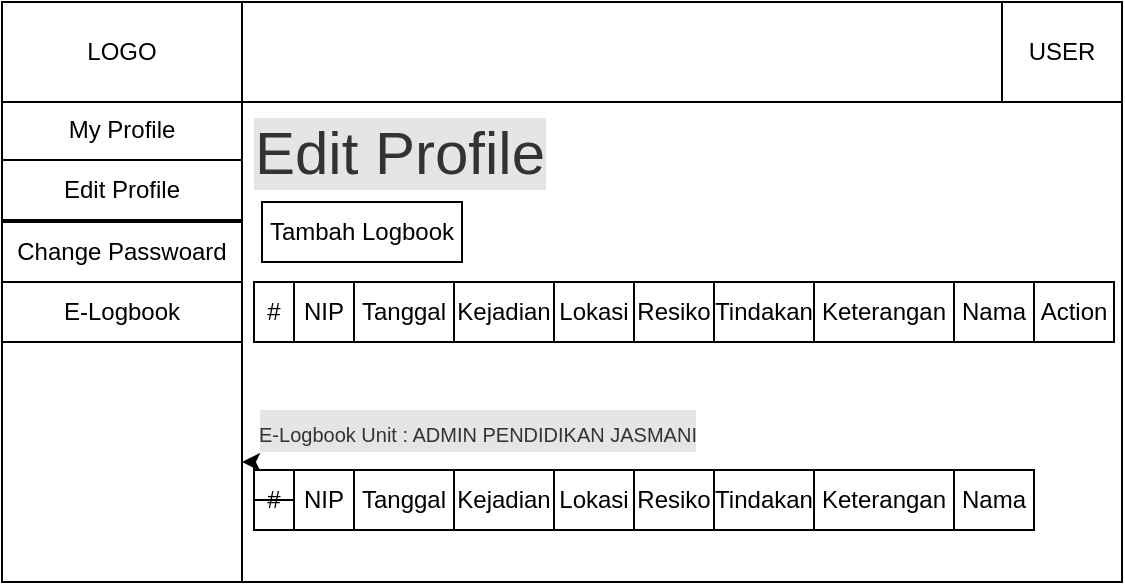<mxfile version="24.6.5" type="github">
  <diagram name="Halaman-1" id="FW_UVHVF705S-B_2DE4Q">
    <mxGraphModel dx="880" dy="478" grid="1" gridSize="10" guides="1" tooltips="1" connect="1" arrows="1" fold="1" page="1" pageScale="1" pageWidth="827" pageHeight="1169" math="0" shadow="0">
      <root>
        <mxCell id="0" />
        <mxCell id="1" parent="0" />
        <mxCell id="0r41IMN5P469bX18AhKQ-10" value="" style="rounded=0;whiteSpace=wrap;html=1;" vertex="1" parent="1">
          <mxGeometry x="40" y="40" width="560" height="170" as="geometry" />
        </mxCell>
        <mxCell id="0r41IMN5P469bX18AhKQ-3" value="My Profile" style="rounded=0;whiteSpace=wrap;html=1;" vertex="1" parent="1">
          <mxGeometry x="40" y="89" width="120" height="30" as="geometry" />
        </mxCell>
        <mxCell id="0r41IMN5P469bX18AhKQ-4" value="Edit Profile" style="rounded=0;whiteSpace=wrap;html=1;" vertex="1" parent="1">
          <mxGeometry x="40" y="119" width="120" height="30" as="geometry" />
        </mxCell>
        <mxCell id="0r41IMN5P469bX18AhKQ-5" value="Change Passwoard" style="rounded=0;whiteSpace=wrap;html=1;" vertex="1" parent="1">
          <mxGeometry x="40" y="150" width="120" height="30" as="geometry" />
        </mxCell>
        <mxCell id="0r41IMN5P469bX18AhKQ-6" value="E-Logbook" style="rounded=0;whiteSpace=wrap;html=1;" vertex="1" parent="1">
          <mxGeometry x="40" y="180" width="120" height="30" as="geometry" />
        </mxCell>
        <mxCell id="0r41IMN5P469bX18AhKQ-7" value="LOGO" style="rounded=0;whiteSpace=wrap;html=1;" vertex="1" parent="1">
          <mxGeometry x="40" y="40" width="120" height="50" as="geometry" />
        </mxCell>
        <mxCell id="0r41IMN5P469bX18AhKQ-8" value="USER" style="rounded=0;whiteSpace=wrap;html=1;" vertex="1" parent="1">
          <mxGeometry x="540" y="40" width="60" height="50" as="geometry" />
        </mxCell>
        <mxCell id="0r41IMN5P469bX18AhKQ-9" value="" style="rounded=0;whiteSpace=wrap;html=1;" vertex="1" parent="1">
          <mxGeometry x="160" y="90" width="440" height="240" as="geometry" />
        </mxCell>
        <mxCell id="0r41IMN5P469bX18AhKQ-12" value="&lt;h2 style=&quot;box-sizing: border-box; margin: 0px; padding: 0px; font-family: Poppins, sans-serif; font-weight: 400; line-height: 1.2; color: rgb(51, 51, 51); font-size: 30px; text-transform: capitalize; text-align: left; background-color: rgb(229, 229, 229);&quot; class=&quot;title-1&quot;&gt;Edit Profile&lt;/h2&gt;" style="text;html=1;align=center;verticalAlign=middle;whiteSpace=wrap;rounded=0;" vertex="1" parent="1">
          <mxGeometry x="159" y="100" width="160" height="30" as="geometry" />
        </mxCell>
        <mxCell id="0r41IMN5P469bX18AhKQ-13" value="Tambah Logbook" style="rounded=0;whiteSpace=wrap;html=1;" vertex="1" parent="1">
          <mxGeometry x="170" y="140" width="100" height="30" as="geometry" />
        </mxCell>
        <mxCell id="0r41IMN5P469bX18AhKQ-14" value="#" style="rounded=0;whiteSpace=wrap;html=1;" vertex="1" parent="1">
          <mxGeometry x="166" y="180" width="20" height="30" as="geometry" />
        </mxCell>
        <mxCell id="0r41IMN5P469bX18AhKQ-15" value="Tindakan" style="rounded=0;whiteSpace=wrap;html=1;" vertex="1" parent="1">
          <mxGeometry x="396" y="180" width="50" height="30" as="geometry" />
        </mxCell>
        <mxCell id="0r41IMN5P469bX18AhKQ-16" value="Resiko" style="rounded=0;whiteSpace=wrap;html=1;" vertex="1" parent="1">
          <mxGeometry x="356" y="180" width="40" height="30" as="geometry" />
        </mxCell>
        <mxCell id="0r41IMN5P469bX18AhKQ-17" value="Lokasi" style="rounded=0;whiteSpace=wrap;html=1;" vertex="1" parent="1">
          <mxGeometry x="316" y="180" width="40" height="30" as="geometry" />
        </mxCell>
        <mxCell id="0r41IMN5P469bX18AhKQ-18" value="Kejadian" style="rounded=0;whiteSpace=wrap;html=1;" vertex="1" parent="1">
          <mxGeometry x="266" y="180" width="50" height="30" as="geometry" />
        </mxCell>
        <mxCell id="0r41IMN5P469bX18AhKQ-19" value="Tanggal" style="rounded=0;whiteSpace=wrap;html=1;" vertex="1" parent="1">
          <mxGeometry x="216" y="180" width="50" height="30" as="geometry" />
        </mxCell>
        <mxCell id="0r41IMN5P469bX18AhKQ-20" value="NIP" style="rounded=0;whiteSpace=wrap;html=1;" vertex="1" parent="1">
          <mxGeometry x="186" y="180" width="30" height="30" as="geometry" />
        </mxCell>
        <mxCell id="0r41IMN5P469bX18AhKQ-21" value="Nama" style="rounded=0;whiteSpace=wrap;html=1;" vertex="1" parent="1">
          <mxGeometry x="516" y="180" width="40" height="30" as="geometry" />
        </mxCell>
        <mxCell id="0r41IMN5P469bX18AhKQ-22" value="Keterangan" style="rounded=0;whiteSpace=wrap;html=1;" vertex="1" parent="1">
          <mxGeometry x="446" y="180" width="70" height="30" as="geometry" />
        </mxCell>
        <mxCell id="0r41IMN5P469bX18AhKQ-23" value="Action" style="rounded=0;whiteSpace=wrap;html=1;" vertex="1" parent="1">
          <mxGeometry x="556" y="180" width="40" height="30" as="geometry" />
        </mxCell>
        <mxCell id="0r41IMN5P469bX18AhKQ-24" value="" style="rounded=0;whiteSpace=wrap;html=1;" vertex="1" parent="1">
          <mxGeometry x="40" y="210" width="120" height="120" as="geometry" />
        </mxCell>
        <mxCell id="0r41IMN5P469bX18AhKQ-25" value="&lt;h2 style=&quot;box-sizing: border-box; margin: 0px; padding: 0px; font-family: Poppins, sans-serif; font-weight: 400; line-height: 1.2; color: rgb(51, 51, 51); text-transform: capitalize; text-align: left; background-color: rgb(229, 229, 229);&quot; class=&quot;title-1&quot;&gt;&lt;font style=&quot;font-size: 10px;&quot;&gt;E-Logbook Unit : ADMIN PENDIDIKAN JASMANI&lt;/font&gt;&lt;/h2&gt;" style="text;html=1;align=center;verticalAlign=middle;whiteSpace=wrap;rounded=0;" vertex="1" parent="1">
          <mxGeometry x="166" y="239" width="224" height="30" as="geometry" />
        </mxCell>
        <mxCell id="0r41IMN5P469bX18AhKQ-26" value="#" style="rounded=0;whiteSpace=wrap;html=1;" vertex="1" parent="1">
          <mxGeometry x="166" y="274" width="20" height="30" as="geometry" />
        </mxCell>
        <mxCell id="0r41IMN5P469bX18AhKQ-27" value="Tindakan" style="rounded=0;whiteSpace=wrap;html=1;" vertex="1" parent="1">
          <mxGeometry x="396" y="274" width="50" height="30" as="geometry" />
        </mxCell>
        <mxCell id="0r41IMN5P469bX18AhKQ-28" value="Resiko" style="rounded=0;whiteSpace=wrap;html=1;" vertex="1" parent="1">
          <mxGeometry x="356" y="274" width="40" height="30" as="geometry" />
        </mxCell>
        <mxCell id="0r41IMN5P469bX18AhKQ-29" value="Lokasi" style="rounded=0;whiteSpace=wrap;html=1;" vertex="1" parent="1">
          <mxGeometry x="316" y="274" width="40" height="30" as="geometry" />
        </mxCell>
        <mxCell id="0r41IMN5P469bX18AhKQ-30" value="Kejadian" style="rounded=0;whiteSpace=wrap;html=1;" vertex="1" parent="1">
          <mxGeometry x="266" y="274" width="50" height="30" as="geometry" />
        </mxCell>
        <mxCell id="0r41IMN5P469bX18AhKQ-31" value="Tanggal" style="rounded=0;whiteSpace=wrap;html=1;" vertex="1" parent="1">
          <mxGeometry x="216" y="274" width="50" height="30" as="geometry" />
        </mxCell>
        <mxCell id="0r41IMN5P469bX18AhKQ-35" value="" style="edgeStyle=orthogonalEdgeStyle;rounded=0;orthogonalLoop=1;jettySize=auto;html=1;" edge="1" parent="1" source="0r41IMN5P469bX18AhKQ-32" target="0r41IMN5P469bX18AhKQ-24">
          <mxGeometry relative="1" as="geometry" />
        </mxCell>
        <mxCell id="0r41IMN5P469bX18AhKQ-32" value="NIP" style="rounded=0;whiteSpace=wrap;html=1;" vertex="1" parent="1">
          <mxGeometry x="186" y="274" width="30" height="30" as="geometry" />
        </mxCell>
        <mxCell id="0r41IMN5P469bX18AhKQ-33" value="Nama" style="rounded=0;whiteSpace=wrap;html=1;" vertex="1" parent="1">
          <mxGeometry x="516" y="274" width="40" height="30" as="geometry" />
        </mxCell>
        <mxCell id="0r41IMN5P469bX18AhKQ-34" value="Keterangan" style="rounded=0;whiteSpace=wrap;html=1;" vertex="1" parent="1">
          <mxGeometry x="446" y="274" width="70" height="30" as="geometry" />
        </mxCell>
      </root>
    </mxGraphModel>
  </diagram>
</mxfile>
